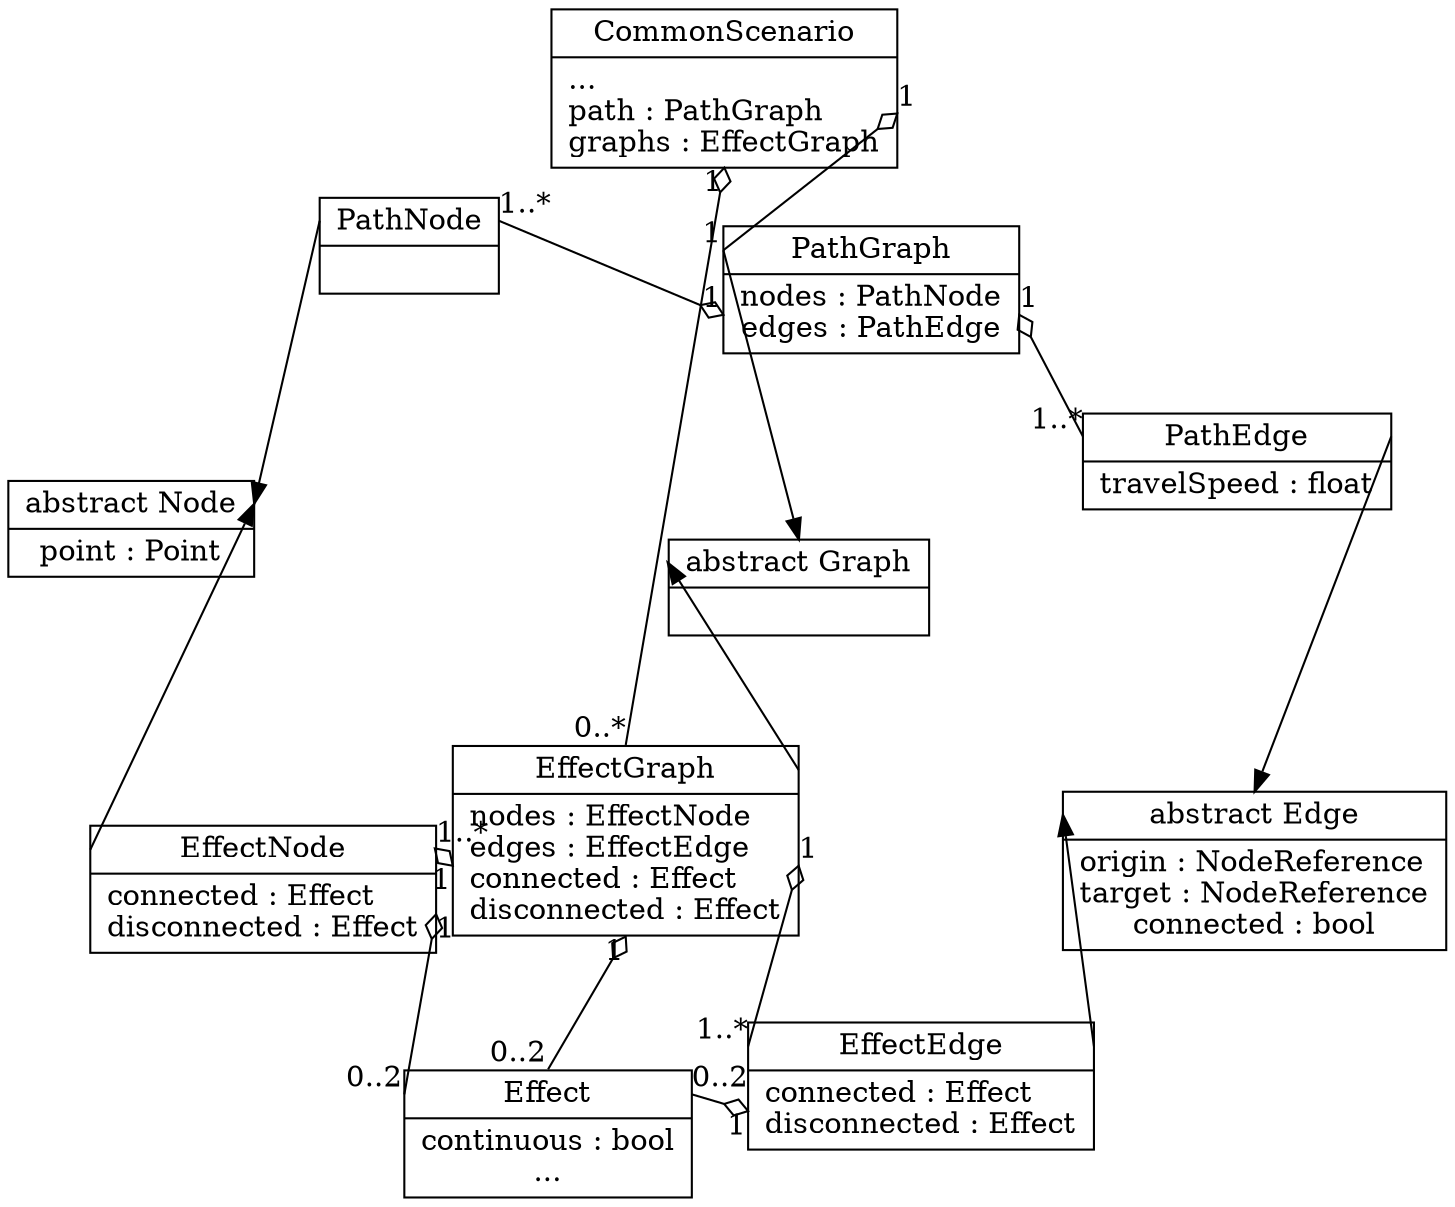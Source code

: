 digraph alt2 {
  layout=neato
  overlap=false
  pack=true
  sep=0.1
  splines=true
  node [shape=record]

  CommonScenario [label="{<c>CommonScenario|<members>...\lpath : PathGraph\lgraphs : EffectGraph}"]
  PathGraph [label="{<c>PathGraph|<members>nodes : PathNode\ledges : PathEdge}"]
  EffectGraph [label="{<c>EffectGraph|<members>nodes : EffectNode\ledges : EffectEdge\lconnected : Effect\ldisconnected : Effect}"]
  Gr [label="{<c>abstract Graph|<members>}"]
  No [label="{<c>abstract Node|<members>point : Point}"]
  PathNode [label="{<c>PathNode|<members>}"]
  EffectNode [label="{<c>EffectNode|<members>connected : Effect\ldisconnected : Effect}"]
  Ed [label="{<c>abstract Edge|<members>origin : NodeReference\ltarget : NodeReference\lconnected : bool}"]
  EffectEdge [label="{<c>EffectEdge|<members>connected : Effect\ldisconnected : Effect}"]
  PathEdge [label="{<c>PathEdge|<members>travelSpeed : float}"]
  Effect [label="{<c>Effect|<members>continuous : bool\l...}"]

  edge [arrowhead=normal]

  PathGraph:c -> Gr:c
  EffectGraph:c -> Gr:c
  PathNode:c -> No:c
  EffectNode:c -> No:c
  PathEdge:c -> Ed:c
  EffectEdge:c -> Ed:c

  edge [arrowhead=ediamond, headlabel="1", taillabel="1"]

  PathGraph:c -> CommonScenario:members
  EffectGraph:c -> CommonScenario:members [len=1.5,taillabel="0..*"]

  PathNode:c -> PathGraph:members [taillabel="1..*"]
  PathEdge:c -> PathGraph:members [taillabel="1..*"]

  EffectNode:c -> EffectGraph:members [taillabel="1..*"]
  EffectEdge:c -> EffectGraph:members [taillabel="1..*"]
  Effect:c -> EffectGraph:members [taillabel="0..2"]

  Effect:c -> EffectNode:members [taillabel="0..2"]

  Effect:c -> EffectEdge:members [taillabel="0..2"]
}
